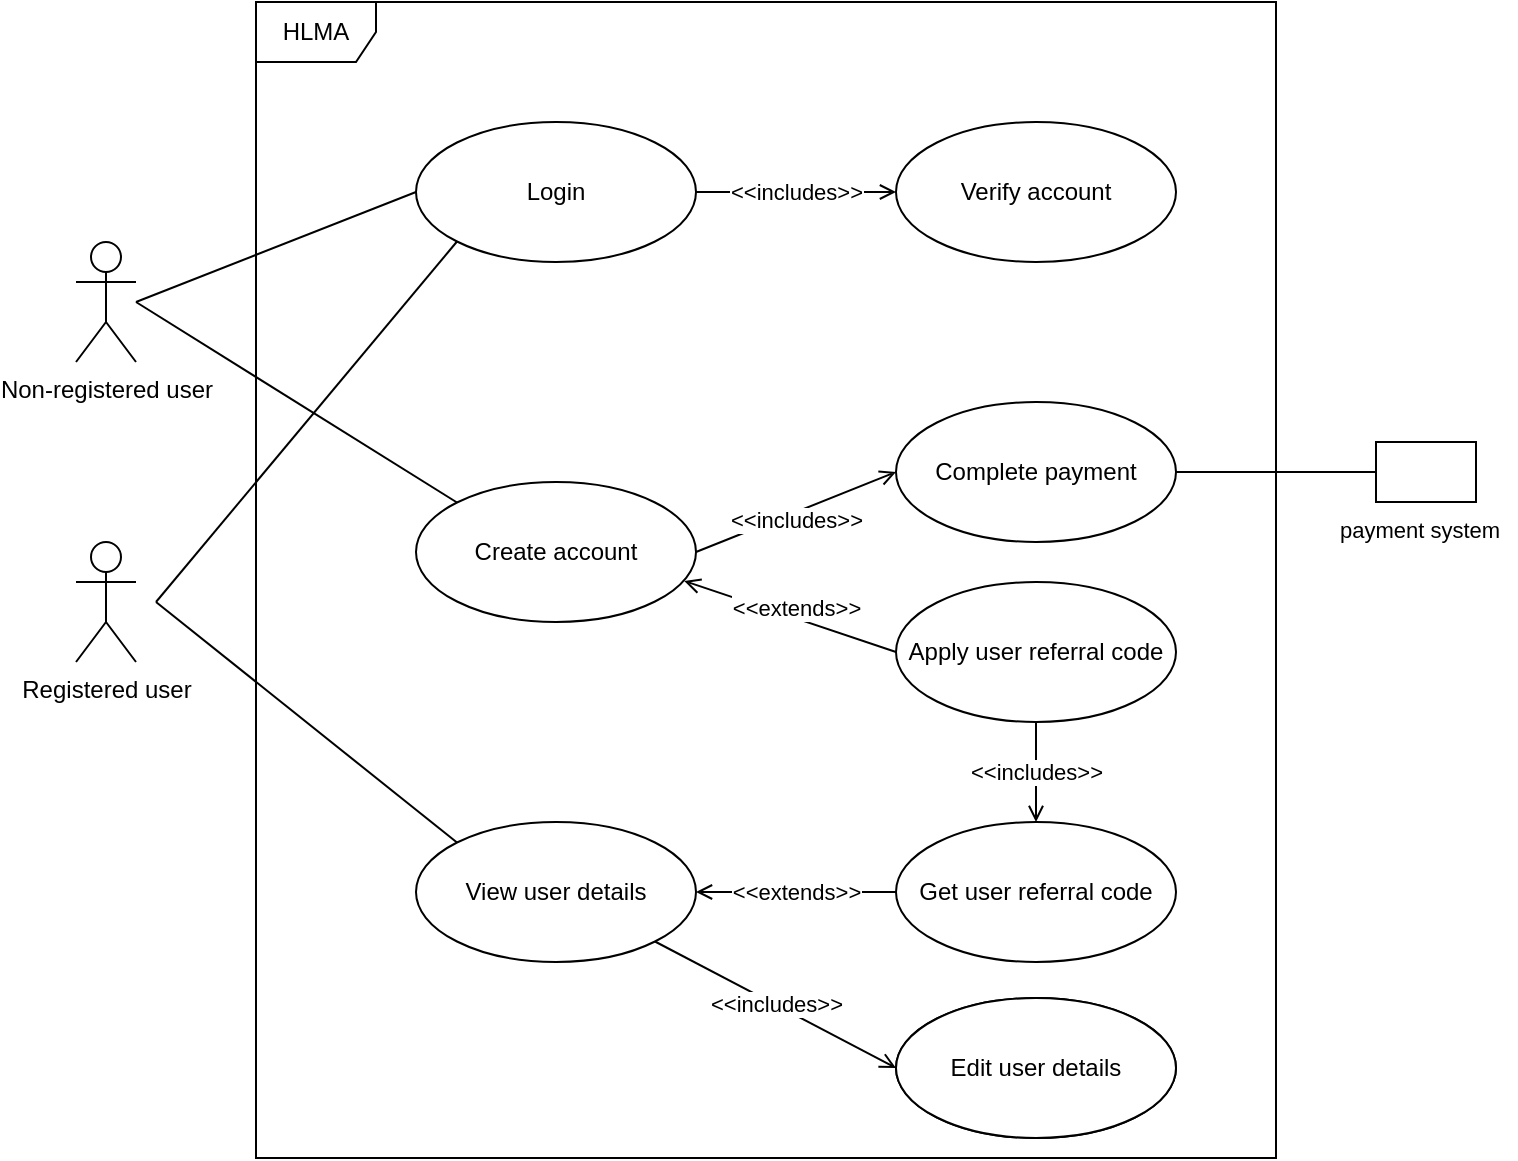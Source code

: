<mxfile version="20.4.1" type="github">
  <diagram id="KwTiHcZ-ErMSPBvZo1tg" name="Page-1">
    <mxGraphModel dx="1422" dy="754" grid="0" gridSize="10" guides="1" tooltips="1" connect="1" arrows="1" fold="1" page="0" pageScale="1" pageWidth="827" pageHeight="1169" math="0" shadow="0">
      <root>
        <mxCell id="0" />
        <mxCell id="1" parent="0" />
        <mxCell id="AqF7KcZAPdT4f21ot7cu-17" style="rounded=0;orthogonalLoop=1;jettySize=auto;html=1;entryX=0;entryY=0.5;entryDx=0;entryDy=0;endArrow=none;endFill=0;" parent="1" target="AqF7KcZAPdT4f21ot7cu-4" edge="1">
          <mxGeometry relative="1" as="geometry">
            <mxPoint x="110" y="190" as="sourcePoint" />
          </mxGeometry>
        </mxCell>
        <mxCell id="AqF7KcZAPdT4f21ot7cu-18" style="edgeStyle=none;rounded=0;orthogonalLoop=1;jettySize=auto;html=1;entryX=0;entryY=0;entryDx=0;entryDy=0;endArrow=none;endFill=0;" parent="1" target="AqF7KcZAPdT4f21ot7cu-5" edge="1">
          <mxGeometry relative="1" as="geometry">
            <mxPoint x="110" y="190" as="sourcePoint" />
          </mxGeometry>
        </mxCell>
        <mxCell id="AqF7KcZAPdT4f21ot7cu-1" value="Non-registered user" style="shape=umlActor;verticalLabelPosition=bottom;verticalAlign=top;html=1;" parent="1" vertex="1">
          <mxGeometry x="80" y="160" width="30" height="60" as="geometry" />
        </mxCell>
        <mxCell id="AqF7KcZAPdT4f21ot7cu-3" value="HLMA" style="shape=umlFrame;whiteSpace=wrap;html=1;" parent="1" vertex="1">
          <mxGeometry x="170" y="40" width="510" height="578" as="geometry" />
        </mxCell>
        <mxCell id="AqF7KcZAPdT4f21ot7cu-34" value="&amp;lt;&amp;lt;includes&amp;gt;&amp;gt;" style="edgeStyle=none;rounded=0;orthogonalLoop=1;jettySize=auto;html=1;exitX=1;exitY=0.5;exitDx=0;exitDy=0;entryX=0;entryY=0.5;entryDx=0;entryDy=0;endArrow=open;endFill=0;" parent="1" source="AqF7KcZAPdT4f21ot7cu-4" target="AqF7KcZAPdT4f21ot7cu-6" edge="1">
          <mxGeometry relative="1" as="geometry" />
        </mxCell>
        <mxCell id="AqF7KcZAPdT4f21ot7cu-4" value="Login" style="ellipse;whiteSpace=wrap;html=1;" parent="1" vertex="1">
          <mxGeometry x="250" y="100" width="140" height="70" as="geometry" />
        </mxCell>
        <mxCell id="AqF7KcZAPdT4f21ot7cu-29" style="edgeStyle=none;rounded=0;orthogonalLoop=1;jettySize=auto;html=1;exitX=1;exitY=0.5;exitDx=0;exitDy=0;entryX=0;entryY=0.5;entryDx=0;entryDy=0;endArrow=open;endFill=0;" parent="1" source="AqF7KcZAPdT4f21ot7cu-5" target="AqF7KcZAPdT4f21ot7cu-11" edge="1">
          <mxGeometry relative="1" as="geometry" />
        </mxCell>
        <mxCell id="AqF7KcZAPdT4f21ot7cu-30" value="&amp;lt;&amp;lt;includes&amp;gt;&amp;gt;" style="edgeLabel;html=1;align=center;verticalAlign=middle;resizable=0;points=[];" parent="AqF7KcZAPdT4f21ot7cu-29" vertex="1" connectable="0">
          <mxGeometry x="-0.198" relative="1" as="geometry">
            <mxPoint x="10" as="offset" />
          </mxGeometry>
        </mxCell>
        <mxCell id="AqF7KcZAPdT4f21ot7cu-5" value="Create account" style="ellipse;whiteSpace=wrap;html=1;" parent="1" vertex="1">
          <mxGeometry x="250" y="280" width="140" height="70" as="geometry" />
        </mxCell>
        <mxCell id="AqF7KcZAPdT4f21ot7cu-6" value="Verify account" style="ellipse;whiteSpace=wrap;html=1;" parent="1" vertex="1">
          <mxGeometry x="490" y="100" width="140" height="70" as="geometry" />
        </mxCell>
        <mxCell id="AqF7KcZAPdT4f21ot7cu-25" value="&amp;lt;&amp;lt;includes&amp;gt;&amp;gt;" style="edgeStyle=none;rounded=0;orthogonalLoop=1;jettySize=auto;html=1;exitX=0.5;exitY=1;exitDx=0;exitDy=0;entryX=0.5;entryY=0;entryDx=0;entryDy=0;endArrow=open;endFill=0;" parent="1" source="AqF7KcZAPdT4f21ot7cu-8" target="AqF7KcZAPdT4f21ot7cu-23" edge="1">
          <mxGeometry relative="1" as="geometry" />
        </mxCell>
        <mxCell id="AqF7KcZAPdT4f21ot7cu-27" style="edgeStyle=none;rounded=0;orthogonalLoop=1;jettySize=auto;html=1;exitX=0;exitY=0.5;exitDx=0;exitDy=0;entryX=0.958;entryY=0.707;entryDx=0;entryDy=0;entryPerimeter=0;endArrow=open;endFill=0;" parent="1" source="AqF7KcZAPdT4f21ot7cu-8" target="AqF7KcZAPdT4f21ot7cu-5" edge="1">
          <mxGeometry relative="1" as="geometry" />
        </mxCell>
        <mxCell id="AqF7KcZAPdT4f21ot7cu-28" value="&amp;lt;&amp;lt;extends&amp;gt;&amp;gt;" style="edgeLabel;html=1;align=center;verticalAlign=middle;resizable=0;points=[];" parent="AqF7KcZAPdT4f21ot7cu-27" vertex="1" connectable="0">
          <mxGeometry x="0.355" y="2" relative="1" as="geometry">
            <mxPoint x="22" as="offset" />
          </mxGeometry>
        </mxCell>
        <mxCell id="AqF7KcZAPdT4f21ot7cu-8" value="Apply user referral code" style="ellipse;whiteSpace=wrap;html=1;" parent="1" vertex="1">
          <mxGeometry x="490" y="330" width="140" height="70" as="geometry" />
        </mxCell>
        <mxCell id="AqF7KcZAPdT4f21ot7cu-11" value="Complete payment" style="ellipse;whiteSpace=wrap;html=1;" parent="1" vertex="1">
          <mxGeometry x="490" y="240" width="140" height="70" as="geometry" />
        </mxCell>
        <mxCell id="AqF7KcZAPdT4f21ot7cu-20" style="edgeStyle=none;rounded=0;orthogonalLoop=1;jettySize=auto;html=1;entryX=0;entryY=1;entryDx=0;entryDy=0;endArrow=none;endFill=0;" parent="1" target="AqF7KcZAPdT4f21ot7cu-4" edge="1">
          <mxGeometry relative="1" as="geometry">
            <mxPoint x="120" y="340" as="sourcePoint" />
          </mxGeometry>
        </mxCell>
        <mxCell id="AqF7KcZAPdT4f21ot7cu-22" style="edgeStyle=none;rounded=0;orthogonalLoop=1;jettySize=auto;html=1;entryX=0;entryY=0;entryDx=0;entryDy=0;endArrow=none;endFill=0;" parent="1" target="AqF7KcZAPdT4f21ot7cu-19" edge="1">
          <mxGeometry relative="1" as="geometry">
            <mxPoint x="120" y="340" as="sourcePoint" />
          </mxGeometry>
        </mxCell>
        <mxCell id="AqF7KcZAPdT4f21ot7cu-16" value="Registered user" style="shape=umlActor;verticalLabelPosition=bottom;verticalAlign=top;html=1;" parent="1" vertex="1">
          <mxGeometry x="80" y="310" width="30" height="60" as="geometry" />
        </mxCell>
        <mxCell id="AqF7KcZAPdT4f21ot7cu-24" style="edgeStyle=none;rounded=0;orthogonalLoop=1;jettySize=auto;html=1;exitX=0;exitY=0.5;exitDx=0;exitDy=0;entryX=1;entryY=0.5;entryDx=0;entryDy=0;endArrow=open;endFill=0;" parent="1" source="AqF7KcZAPdT4f21ot7cu-23" target="AqF7KcZAPdT4f21ot7cu-19" edge="1">
          <mxGeometry relative="1" as="geometry" />
        </mxCell>
        <mxCell id="AqF7KcZAPdT4f21ot7cu-26" value="&amp;lt;&amp;lt;extends&amp;gt;&amp;gt;" style="edgeLabel;html=1;align=center;verticalAlign=middle;resizable=0;points=[];" parent="AqF7KcZAPdT4f21ot7cu-24" vertex="1" connectable="0">
          <mxGeometry x="-0.205" y="1" relative="1" as="geometry">
            <mxPoint x="-10" y="-1" as="offset" />
          </mxGeometry>
        </mxCell>
        <mxCell id="QvvCXh5aQB02N2VMT5lg-2" value="&amp;lt;&amp;lt;includes&amp;gt;&amp;gt;" style="edgeStyle=none;rounded=0;orthogonalLoop=1;jettySize=auto;html=1;exitX=1;exitY=1;exitDx=0;exitDy=0;entryX=0;entryY=0.5;entryDx=0;entryDy=0;endArrow=open;endFill=0;" parent="1" source="AqF7KcZAPdT4f21ot7cu-19" target="QvvCXh5aQB02N2VMT5lg-1" edge="1">
          <mxGeometry relative="1" as="geometry" />
        </mxCell>
        <mxCell id="AqF7KcZAPdT4f21ot7cu-19" value="View user details" style="ellipse;whiteSpace=wrap;html=1;" parent="1" vertex="1">
          <mxGeometry x="250" y="450" width="140" height="70" as="geometry" />
        </mxCell>
        <mxCell id="AqF7KcZAPdT4f21ot7cu-23" value="Get user referral code" style="ellipse;whiteSpace=wrap;html=1;" parent="1" vertex="1">
          <mxGeometry x="490" y="450" width="140" height="70" as="geometry" />
        </mxCell>
        <mxCell id="AqF7KcZAPdT4f21ot7cu-36" style="edgeStyle=none;rounded=0;orthogonalLoop=1;jettySize=auto;html=1;exitX=0;exitY=0.5;exitDx=0;exitDy=0;entryX=1;entryY=0.5;entryDx=0;entryDy=0;endArrow=none;endFill=0;" parent="1" source="AqF7KcZAPdT4f21ot7cu-35" target="AqF7KcZAPdT4f21ot7cu-11" edge="1">
          <mxGeometry relative="1" as="geometry" />
        </mxCell>
        <mxCell id="AqF7KcZAPdT4f21ot7cu-35" value="" style="html=1;" parent="1" vertex="1">
          <mxGeometry x="730" y="260" width="50" height="30" as="geometry" />
        </mxCell>
        <mxCell id="AqF7KcZAPdT4f21ot7cu-37" value="&lt;span style=&quot;color: rgb(0, 0, 0); font-family: Helvetica; font-size: 11px; font-style: normal; font-variant-ligatures: normal; font-variant-caps: normal; font-weight: 400; letter-spacing: normal; orphans: 2; text-align: center; text-indent: 0px; text-transform: none; widows: 2; word-spacing: 0px; -webkit-text-stroke-width: 0px; background-color: rgb(255, 255, 255); text-decoration-thickness: initial; text-decoration-style: initial; text-decoration-color: initial; float: none; display: inline !important;&quot;&gt;payment system&lt;/span&gt;" style="text;whiteSpace=wrap;html=1;" parent="1" vertex="1">
          <mxGeometry x="710" y="290" width="90" height="30" as="geometry" />
        </mxCell>
        <mxCell id="QvvCXh5aQB02N2VMT5lg-1" value="Edit user details" style="ellipse;whiteSpace=wrap;html=1;" parent="1" vertex="1">
          <mxGeometry x="490" y="538" width="140" height="70" as="geometry" />
        </mxCell>
        <mxCell id="QvvCXh5aQB02N2VMT5lg-3" value="Edit user details" style="ellipse;whiteSpace=wrap;html=1;" parent="1" vertex="1">
          <mxGeometry x="490" y="538" width="140" height="70" as="geometry" />
        </mxCell>
      </root>
    </mxGraphModel>
  </diagram>
</mxfile>
